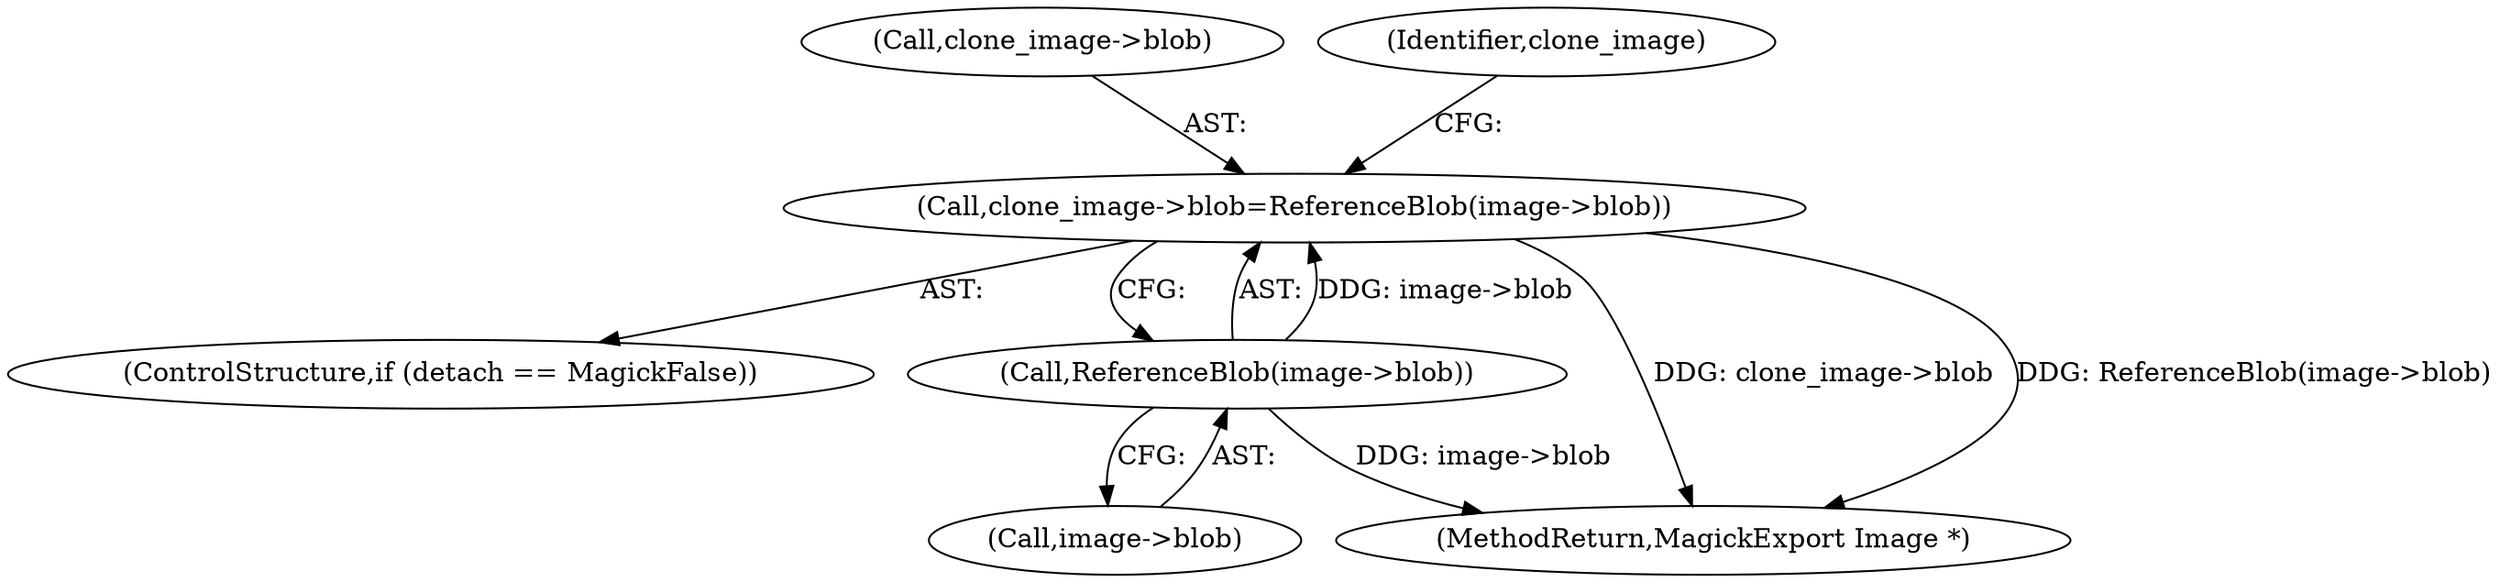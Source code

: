 digraph "0_ImageMagick_01843366d6a7b96e22ad7bb67f3df7d9fd4d5d74@pointer" {
"1000475" [label="(Call,clone_image->blob=ReferenceBlob(image->blob))"];
"1000479" [label="(Call,ReferenceBlob(image->blob))"];
"1000479" [label="(Call,ReferenceBlob(image->blob))"];
"1000471" [label="(ControlStructure,if (detach == MagickFalse))"];
"1000844" [label="(MethodReturn,MagickExport Image *)"];
"1000476" [label="(Call,clone_image->blob)"];
"1000475" [label="(Call,clone_image->blob=ReferenceBlob(image->blob))"];
"1000480" [label="(Call,image->blob)"];
"1000505" [label="(Identifier,clone_image)"];
"1000475" -> "1000471"  [label="AST: "];
"1000475" -> "1000479"  [label="CFG: "];
"1000476" -> "1000475"  [label="AST: "];
"1000479" -> "1000475"  [label="AST: "];
"1000505" -> "1000475"  [label="CFG: "];
"1000475" -> "1000844"  [label="DDG: clone_image->blob"];
"1000475" -> "1000844"  [label="DDG: ReferenceBlob(image->blob)"];
"1000479" -> "1000475"  [label="DDG: image->blob"];
"1000479" -> "1000480"  [label="CFG: "];
"1000480" -> "1000479"  [label="AST: "];
"1000479" -> "1000844"  [label="DDG: image->blob"];
}
